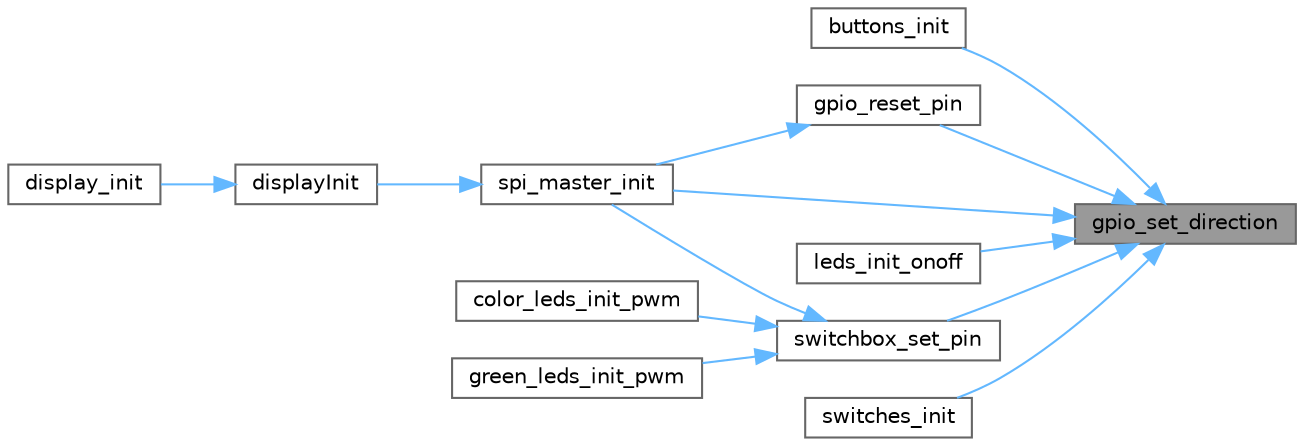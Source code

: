 digraph "gpio_set_direction"
{
 // LATEX_PDF_SIZE
  bgcolor="transparent";
  edge [fontname=Helvetica,fontsize=10,labelfontname=Helvetica,labelfontsize=10];
  node [fontname=Helvetica,fontsize=10,shape=box,height=0.2,width=0.4];
  rankdir="RL";
  Node1 [id="Node000001",label="gpio_set_direction",height=0.2,width=0.4,color="gray40", fillcolor="grey60", style="filled", fontcolor="black",tooltip="Set the IO pin as in input or output."];
  Node1 -> Node2 [id="edge1_Node000001_Node000002",dir="back",color="steelblue1",style="solid",tooltip=" "];
  Node2 [id="Node000002",label="buttons_init",height=0.2,width=0.4,color="grey40", fillcolor="white", style="filled",URL="$group__BUTTONS.html#gacef6dd444cb6560da652897ee43ab306",tooltip="Initialise the buttons before they can be used."];
  Node1 -> Node3 [id="edge2_Node000001_Node000003",dir="back",color="steelblue1",style="solid",tooltip=" "];
  Node3 [id="Node000003",label="gpio_reset_pin",height=0.2,width=0.4,color="grey40", fillcolor="white", style="filled",URL="$group__GPIO.html#gaf90ef8cd71cfbebb9a0ab85a92a7e9b7",tooltip="Function is currently a no-op placeholder for arduino compatibility."];
  Node3 -> Node4 [id="edge3_Node000003_Node000004",dir="back",color="steelblue1",style="solid",tooltip=" "];
  Node4 [id="Node000004",label="spi_master_init",height=0.2,width=0.4,color="grey40", fillcolor="white", style="filled",URL="$display_8c.html#a1896cc8b3dbceaf375a73e39b3779734",tooltip=" "];
  Node4 -> Node5 [id="edge4_Node000004_Node000005",dir="back",color="steelblue1",style="solid",tooltip=" "];
  Node5 [id="Node000005",label="displayInit",height=0.2,width=0.4,color="grey40", fillcolor="white", style="filled",URL="$display_8c.html#a0b45648ee09abc34633a3e826fba639a",tooltip=" "];
  Node5 -> Node6 [id="edge5_Node000005_Node000006",dir="back",color="steelblue1",style="solid",tooltip=" "];
  Node6 [id="Node000006",label="display_init",height=0.2,width=0.4,color="grey40", fillcolor="white", style="filled",URL="$group__DISPLAY.html#ga63290b40f423efdea8918393f7dad591",tooltip="Initialize the display display."];
  Node1 -> Node7 [id="edge6_Node000001_Node000007",dir="back",color="steelblue1",style="solid",tooltip=" "];
  Node7 [id="Node000007",label="leds_init_onoff",height=0.2,width=0.4,color="grey40", fillcolor="white", style="filled",URL="$group__LEDS.html#ga19e2c4b27d8ec4c14c5186baf24f251f",tooltip="Initialize the green LEDs for on/off use."];
  Node1 -> Node4 [id="edge7_Node000001_Node000004",dir="back",color="steelblue1",style="solid",tooltip=" "];
  Node1 -> Node8 [id="edge8_Node000001_Node000008",dir="back",color="steelblue1",style="solid",tooltip=" "];
  Node8 [id="Node000008",label="switchbox_set_pin",height=0.2,width=0.4,color="grey40", fillcolor="white", style="filled",URL="$group__SWITCHBOX.html#gadb0f900c7b5b5c0404844915b649e9b6",tooltip="Set the type of a switch pin."];
  Node8 -> Node9 [id="edge9_Node000008_Node000009",dir="back",color="steelblue1",style="solid",tooltip=" "];
  Node9 [id="Node000009",label="color_leds_init_pwm",height=0.2,width=0.4,color="grey40", fillcolor="white", style="filled",URL="$group__LEDS.html#gaa22a156ff7d5b4562bcffad72db710c3",tooltip="Initialize the color LEDs for use with variable intensity. The LED intensity can range from 0...."];
  Node8 -> Node10 [id="edge10_Node000008_Node000010",dir="back",color="steelblue1",style="solid",tooltip=" "];
  Node10 [id="Node000010",label="green_leds_init_pwm",height=0.2,width=0.4,color="grey40", fillcolor="white", style="filled",URL="$group__LEDS.html#ga1fd5f81b4e863a606cd219582872ea8f",tooltip="Initialize the green LEDs for use with variable intensity. The LED intensity can range from 0...."];
  Node8 -> Node4 [id="edge11_Node000008_Node000004",dir="back",color="steelblue1",style="solid",tooltip=" "];
  Node1 -> Node11 [id="edge12_Node000001_Node000011",dir="back",color="steelblue1",style="solid",tooltip=" "];
  Node11 [id="Node000011",label="switches_init",height=0.2,width=0.4,color="grey40", fillcolor="white", style="filled",URL="$group__BUTTONS.html#ga1e5ebcb346c25e1755e3ccb1e9f3c9f9",tooltip="Initialise the switches before they can be used."];
}

